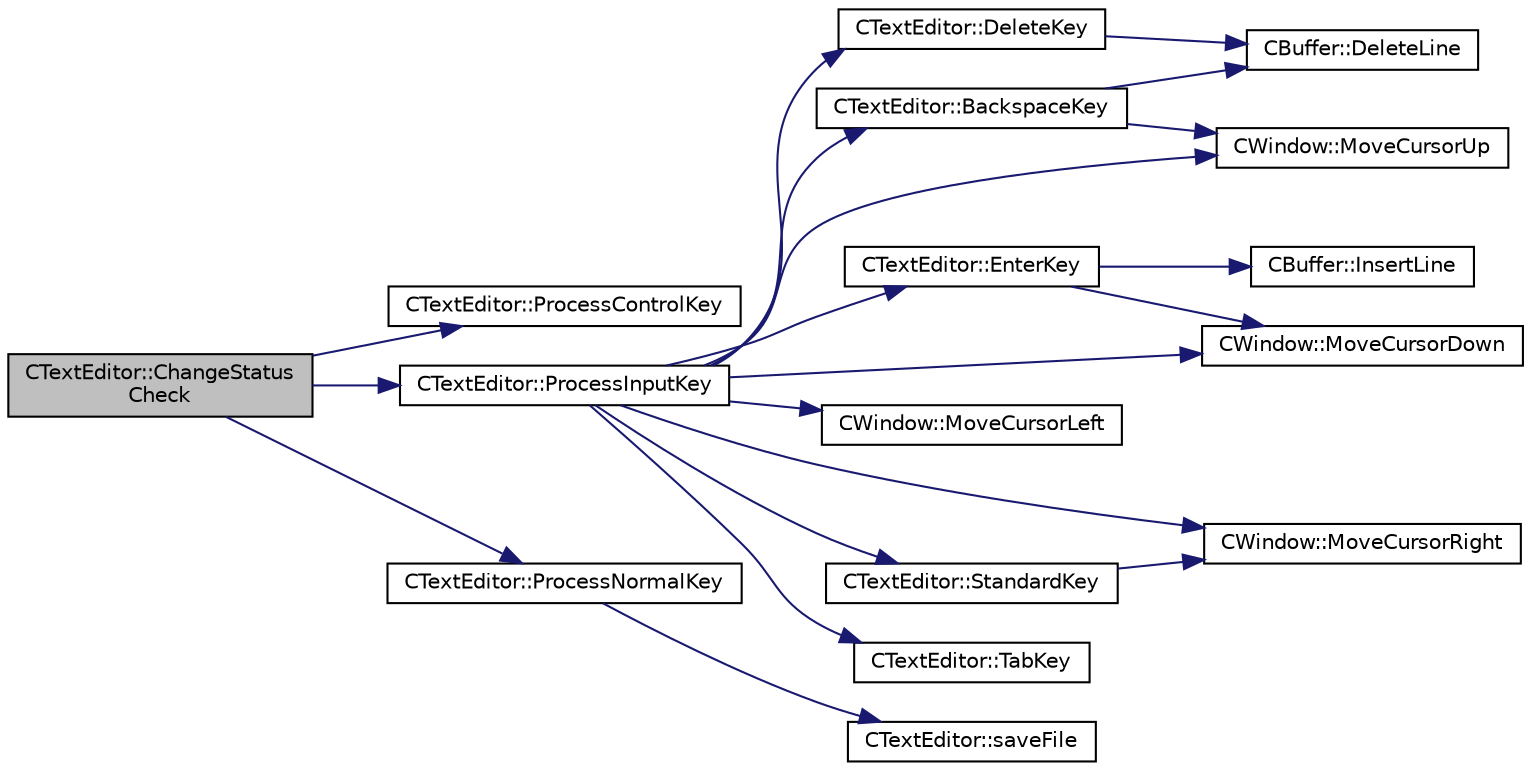 digraph "CTextEditor::ChangeStatusCheck"
{
 // LATEX_PDF_SIZE
  edge [fontname="Helvetica",fontsize="10",labelfontname="Helvetica",labelfontsize="10"];
  node [fontname="Helvetica",fontsize="10",shape=record];
  rankdir="LR";
  Node1 [label="CTextEditor::ChangeStatus\lCheck",height=0.2,width=0.4,color="black", fillcolor="grey75", style="filled", fontcolor="black",tooltip="Changes check if window mode has changes and decides what to do next."];
  Node1 -> Node2 [color="midnightblue",fontsize="10",style="solid",fontname="Helvetica"];
  Node2 [label="CTextEditor::ProcessControlKey",height=0.2,width=0.4,color="black", fillcolor="white", style="filled",URL="$classCTextEditor.html#a19093a6280967ff639ae720350aa5706",tooltip="Decides what to do if a control key + key was pressed."];
  Node1 -> Node3 [color="midnightblue",fontsize="10",style="solid",fontname="Helvetica"];
  Node3 [label="CTextEditor::ProcessInputKey",height=0.2,width=0.4,color="black", fillcolor="white", style="filled",URL="$classCTextEditor.html#a61d5fa1e13d8f0246f59bf0fbc51873b",tooltip="Processes if the window mode should be changed or not."];
  Node3 -> Node4 [color="midnightblue",fontsize="10",style="solid",fontname="Helvetica"];
  Node4 [label="CTextEditor::BackspaceKey",height=0.2,width=0.4,color="black", fillcolor="white", style="filled",URL="$classCTextEditor.html#a9df230af67c3b8762f0d0b6507406382",tooltip="Implementation of backspace key - if possible, deletes a char (left from cursor). Possibly moves one ..."];
  Node4 -> Node5 [color="midnightblue",fontsize="10",style="solid",fontname="Helvetica"];
  Node5 [label="CBuffer::DeleteLine",height=0.2,width=0.4,color="black", fillcolor="white", style="filled",URL="$classCBuffer.html#a8ed07a589c4fe7d9f303fd9e6c687756",tooltip="Deletes a line in the buffer."];
  Node4 -> Node6 [color="midnightblue",fontsize="10",style="solid",fontname="Helvetica"];
  Node6 [label="CWindow::MoveCursorUp",height=0.2,width=0.4,color="black", fillcolor="white", style="filled",URL="$classCWindow.html#aa500236cf5b74e6c5525fc8318ddd29b",tooltip="Moves cursor upwards."];
  Node3 -> Node7 [color="midnightblue",fontsize="10",style="solid",fontname="Helvetica"];
  Node7 [label="CTextEditor::DeleteKey",height=0.2,width=0.4,color="black", fillcolor="white", style="filled",URL="$classCTextEditor.html#a6633a3d367f20ce75304943e43794dc4",tooltip="Implementation of backspace key - if possible, deletes a char (right from cursor)...."];
  Node7 -> Node5 [color="midnightblue",fontsize="10",style="solid",fontname="Helvetica"];
  Node3 -> Node8 [color="midnightblue",fontsize="10",style="solid",fontname="Helvetica"];
  Node8 [label="CTextEditor::EnterKey",height=0.2,width=0.4,color="black", fillcolor="white", style="filled",URL="$classCTextEditor.html#ada42f1d062190bcd9b0c051ec51744f7",tooltip="Implementation of enter key - moves the curor to the next line to its default position...."];
  Node8 -> Node9 [color="midnightblue",fontsize="10",style="solid",fontname="Helvetica"];
  Node9 [label="CBuffer::InsertLine",height=0.2,width=0.4,color="black", fillcolor="white", style="filled",URL="$classCBuffer.html#aefeb6e8fc3060e15ccd32f1367f19586",tooltip="Inserts line to some position in the buffer."];
  Node8 -> Node10 [color="midnightblue",fontsize="10",style="solid",fontname="Helvetica"];
  Node10 [label="CWindow::MoveCursorDown",height=0.2,width=0.4,color="black", fillcolor="white", style="filled",URL="$classCWindow.html#a99e93356d758dae74d8ca344c92b92bf",tooltip="Moves cursor downwards."];
  Node3 -> Node10 [color="midnightblue",fontsize="10",style="solid",fontname="Helvetica"];
  Node3 -> Node11 [color="midnightblue",fontsize="10",style="solid",fontname="Helvetica"];
  Node11 [label="CWindow::MoveCursorLeft",height=0.2,width=0.4,color="black", fillcolor="white", style="filled",URL="$classCWindow.html#a5bdf74c3e5110a998f33083beafc5a25",tooltip="Moves cursor to the left."];
  Node3 -> Node12 [color="midnightblue",fontsize="10",style="solid",fontname="Helvetica"];
  Node12 [label="CWindow::MoveCursorRight",height=0.2,width=0.4,color="black", fillcolor="white", style="filled",URL="$classCWindow.html#a0dcf5064776272877d72b842530712be",tooltip="Moves cursor to the right."];
  Node3 -> Node6 [color="midnightblue",fontsize="10",style="solid",fontname="Helvetica"];
  Node3 -> Node13 [color="midnightblue",fontsize="10",style="solid",fontname="Helvetica"];
  Node13 [label="CTextEditor::StandardKey",height=0.2,width=0.4,color="black", fillcolor="white", style="filled",URL="$classCTextEditor.html#a5b9f4b7e2c5e54757c7ae7f3590e654e",tooltip="Implementaion of standard key - if ctrl+'key' - decides what function will be called to execute such ..."];
  Node13 -> Node12 [color="midnightblue",fontsize="10",style="solid",fontname="Helvetica"];
  Node3 -> Node14 [color="midnightblue",fontsize="10",style="solid",fontname="Helvetica"];
  Node14 [label="CTextEditor::TabKey",height=0.2,width=0.4,color="black", fillcolor="white", style="filled",URL="$classCTextEditor.html#a5fdcd826e986efea22445f2687507471",tooltip="Implementation of tab key - same if four spaces were pressed."];
  Node1 -> Node15 [color="midnightblue",fontsize="10",style="solid",fontname="Helvetica"];
  Node15 [label="CTextEditor::ProcessNormalKey",height=0.2,width=0.4,color="black", fillcolor="white", style="filled",URL="$classCTextEditor.html#ade9d601841f159fb3b71cd1ab5c73a83",tooltip="Decides what to do if a normal key is pressed."];
  Node15 -> Node16 [color="midnightblue",fontsize="10",style="solid",fontname="Helvetica"];
  Node16 [label="CTextEditor::saveFile",height=0.2,width=0.4,color="black", fillcolor="white", style="filled",URL="$classCTextEditor.html#ad631ea325cbf1ccc6d23665b92895ba2",tooltip="Save the buffer content into a file."];
}
